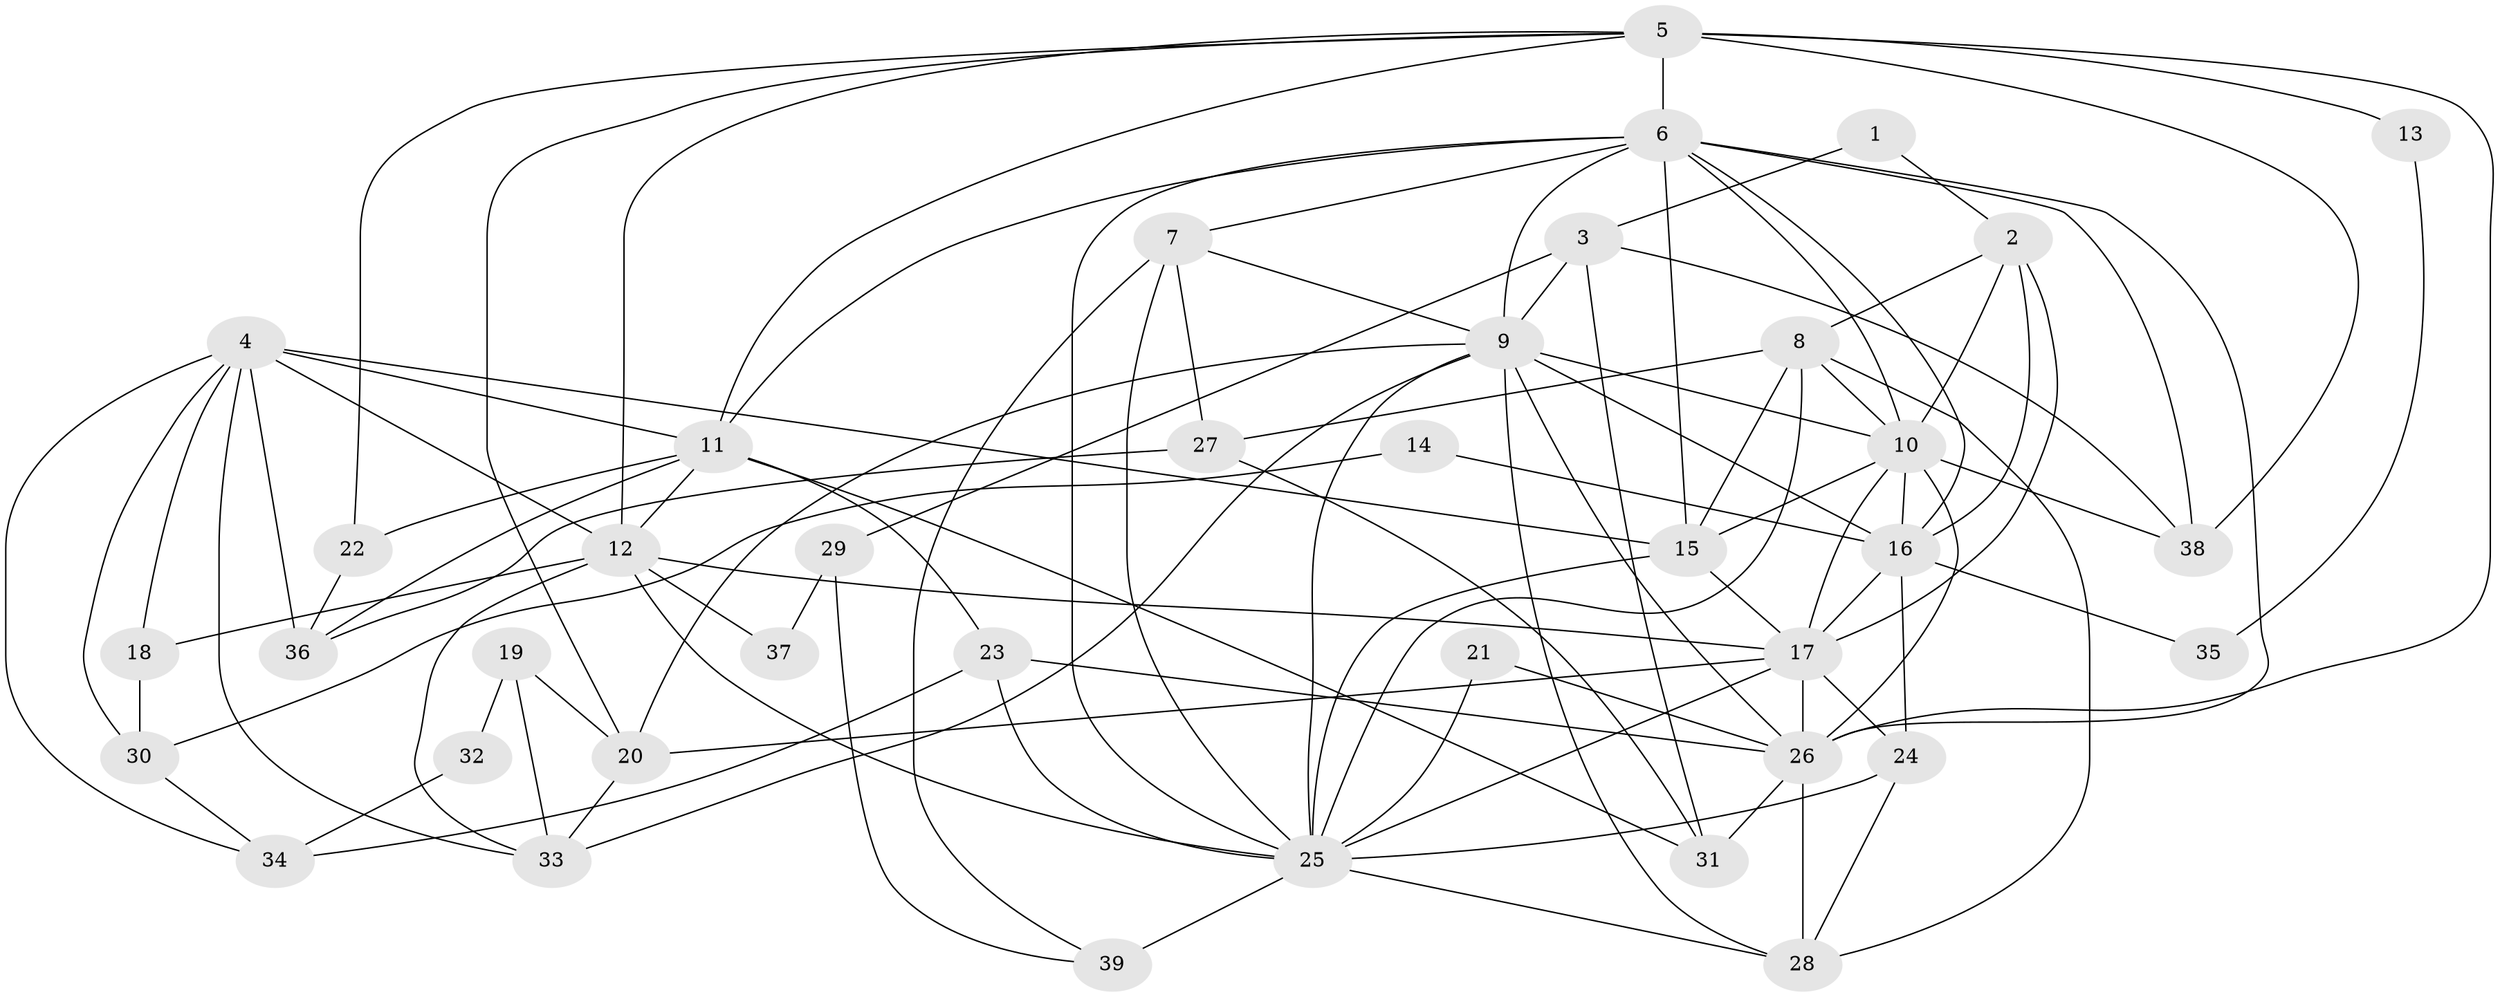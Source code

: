 // original degree distribution, {2: 0.16883116883116883, 5: 0.18181818181818182, 8: 0.025974025974025976, 6: 0.03896103896103896, 4: 0.35064935064935066, 3: 0.19480519480519481, 9: 0.025974025974025976, 7: 0.012987012987012988}
// Generated by graph-tools (version 1.1) at 2025/36/03/09/25 02:36:23]
// undirected, 39 vertices, 101 edges
graph export_dot {
graph [start="1"]
  node [color=gray90,style=filled];
  1;
  2;
  3;
  4;
  5;
  6;
  7;
  8;
  9;
  10;
  11;
  12;
  13;
  14;
  15;
  16;
  17;
  18;
  19;
  20;
  21;
  22;
  23;
  24;
  25;
  26;
  27;
  28;
  29;
  30;
  31;
  32;
  33;
  34;
  35;
  36;
  37;
  38;
  39;
  1 -- 2 [weight=1.0];
  1 -- 3 [weight=1.0];
  2 -- 8 [weight=1.0];
  2 -- 10 [weight=1.0];
  2 -- 16 [weight=1.0];
  2 -- 17 [weight=1.0];
  3 -- 9 [weight=1.0];
  3 -- 29 [weight=1.0];
  3 -- 31 [weight=1.0];
  3 -- 38 [weight=1.0];
  4 -- 11 [weight=1.0];
  4 -- 12 [weight=1.0];
  4 -- 15 [weight=1.0];
  4 -- 18 [weight=1.0];
  4 -- 30 [weight=1.0];
  4 -- 33 [weight=1.0];
  4 -- 34 [weight=1.0];
  4 -- 36 [weight=1.0];
  5 -- 6 [weight=2.0];
  5 -- 11 [weight=1.0];
  5 -- 12 [weight=1.0];
  5 -- 13 [weight=2.0];
  5 -- 20 [weight=1.0];
  5 -- 22 [weight=1.0];
  5 -- 26 [weight=1.0];
  5 -- 38 [weight=1.0];
  6 -- 7 [weight=1.0];
  6 -- 9 [weight=1.0];
  6 -- 10 [weight=2.0];
  6 -- 11 [weight=1.0];
  6 -- 15 [weight=2.0];
  6 -- 16 [weight=1.0];
  6 -- 25 [weight=1.0];
  6 -- 26 [weight=1.0];
  6 -- 38 [weight=1.0];
  7 -- 9 [weight=1.0];
  7 -- 25 [weight=2.0];
  7 -- 27 [weight=1.0];
  7 -- 39 [weight=1.0];
  8 -- 10 [weight=1.0];
  8 -- 15 [weight=2.0];
  8 -- 25 [weight=2.0];
  8 -- 27 [weight=1.0];
  8 -- 28 [weight=1.0];
  9 -- 10 [weight=1.0];
  9 -- 16 [weight=1.0];
  9 -- 20 [weight=1.0];
  9 -- 25 [weight=1.0];
  9 -- 26 [weight=2.0];
  9 -- 28 [weight=1.0];
  9 -- 33 [weight=1.0];
  10 -- 15 [weight=1.0];
  10 -- 16 [weight=1.0];
  10 -- 17 [weight=2.0];
  10 -- 26 [weight=1.0];
  10 -- 38 [weight=1.0];
  11 -- 12 [weight=1.0];
  11 -- 22 [weight=1.0];
  11 -- 23 [weight=1.0];
  11 -- 31 [weight=1.0];
  11 -- 36 [weight=1.0];
  12 -- 17 [weight=1.0];
  12 -- 18 [weight=1.0];
  12 -- 25 [weight=1.0];
  12 -- 33 [weight=1.0];
  12 -- 37 [weight=1.0];
  13 -- 35 [weight=1.0];
  14 -- 16 [weight=1.0];
  14 -- 30 [weight=1.0];
  15 -- 17 [weight=2.0];
  15 -- 25 [weight=1.0];
  16 -- 17 [weight=1.0];
  16 -- 24 [weight=1.0];
  16 -- 35 [weight=1.0];
  17 -- 20 [weight=1.0];
  17 -- 24 [weight=1.0];
  17 -- 25 [weight=1.0];
  17 -- 26 [weight=1.0];
  18 -- 30 [weight=1.0];
  19 -- 20 [weight=1.0];
  19 -- 32 [weight=1.0];
  19 -- 33 [weight=1.0];
  20 -- 33 [weight=1.0];
  21 -- 25 [weight=2.0];
  21 -- 26 [weight=1.0];
  22 -- 36 [weight=1.0];
  23 -- 25 [weight=1.0];
  23 -- 26 [weight=1.0];
  23 -- 34 [weight=1.0];
  24 -- 25 [weight=1.0];
  24 -- 28 [weight=1.0];
  25 -- 28 [weight=1.0];
  25 -- 39 [weight=2.0];
  26 -- 28 [weight=1.0];
  26 -- 31 [weight=1.0];
  27 -- 31 [weight=1.0];
  27 -- 36 [weight=1.0];
  29 -- 37 [weight=1.0];
  29 -- 39 [weight=1.0];
  30 -- 34 [weight=1.0];
  32 -- 34 [weight=1.0];
}
